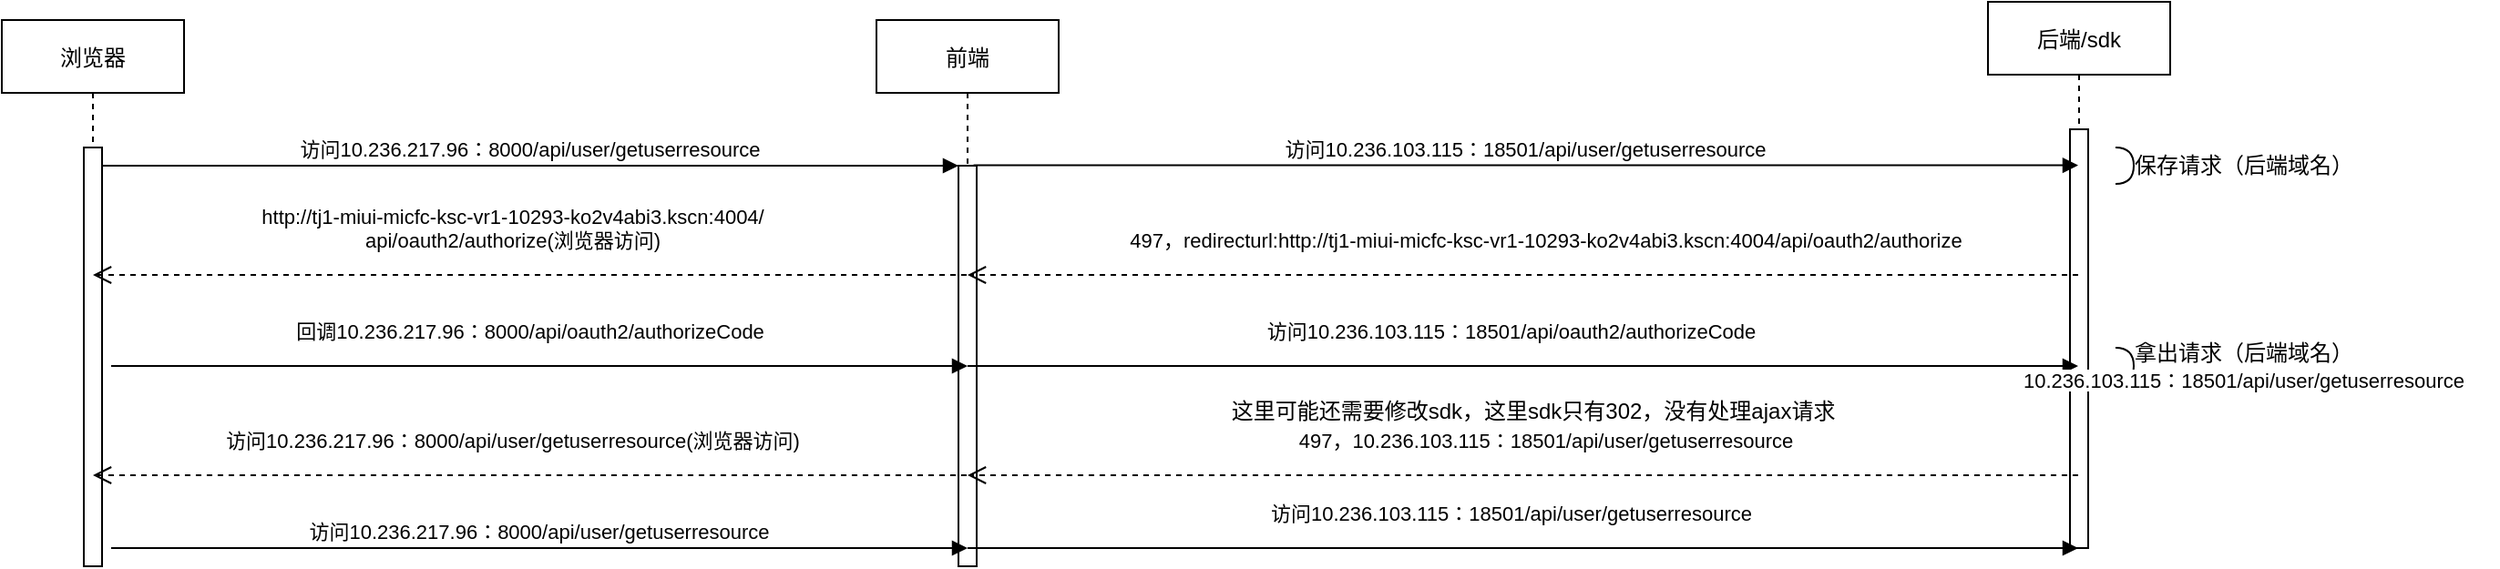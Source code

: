 <mxfile version="14.1.9" type="github">
  <diagram id="kgpKYQtTHZ0yAKxKKP6v" name="Page-1">
    <mxGraphModel dx="1401" dy="534" grid="1" gridSize="10" guides="1" tooltips="1" connect="1" arrows="1" fold="1" page="1" pageScale="1" pageWidth="850" pageHeight="1100" math="0" shadow="0">
      <root>
        <mxCell id="0" />
        <mxCell id="1" parent="0" />
        <mxCell id="3nuBFxr9cyL0pnOWT2aG-1" value="浏览器" style="shape=umlLifeline;perimeter=lifelinePerimeter;container=1;collapsible=0;recursiveResize=0;rounded=0;shadow=0;strokeWidth=1;" parent="1" vertex="1">
          <mxGeometry y="80" width="100" height="300" as="geometry" />
        </mxCell>
        <mxCell id="3nuBFxr9cyL0pnOWT2aG-2" value="" style="points=[];perimeter=orthogonalPerimeter;rounded=0;shadow=0;strokeWidth=1;" parent="3nuBFxr9cyL0pnOWT2aG-1" vertex="1">
          <mxGeometry x="45" y="70" width="10" height="230" as="geometry" />
        </mxCell>
        <mxCell id="3nuBFxr9cyL0pnOWT2aG-5" value="前端" style="shape=umlLifeline;perimeter=lifelinePerimeter;container=1;collapsible=0;recursiveResize=0;rounded=0;shadow=0;strokeWidth=1;" parent="1" vertex="1">
          <mxGeometry x="480" y="80" width="100" height="300" as="geometry" />
        </mxCell>
        <mxCell id="3nuBFxr9cyL0pnOWT2aG-6" value="" style="points=[];perimeter=orthogonalPerimeter;rounded=0;shadow=0;strokeWidth=1;" parent="3nuBFxr9cyL0pnOWT2aG-5" vertex="1">
          <mxGeometry x="45" y="80" width="10" height="220" as="geometry" />
        </mxCell>
        <mxCell id="3nuBFxr9cyL0pnOWT2aG-8" value="访问10.236.217.96：8000/api/user/getuserresource" style="verticalAlign=bottom;endArrow=block;entryX=0;entryY=0;shadow=0;strokeWidth=1;" parent="1" source="3nuBFxr9cyL0pnOWT2aG-2" target="3nuBFxr9cyL0pnOWT2aG-6" edge="1">
          <mxGeometry relative="1" as="geometry">
            <mxPoint x="275" y="160" as="sourcePoint" />
          </mxGeometry>
        </mxCell>
        <mxCell id="drzdLaxFMERdPP81Loxy-1" value="后端/sdk" style="shape=umlLifeline;perimeter=lifelinePerimeter;container=1;collapsible=0;recursiveResize=0;rounded=0;shadow=0;strokeWidth=1;" vertex="1" parent="1">
          <mxGeometry x="1090" y="70" width="100" height="300" as="geometry" />
        </mxCell>
        <mxCell id="drzdLaxFMERdPP81Loxy-2" value="" style="points=[];perimeter=orthogonalPerimeter;rounded=0;shadow=0;strokeWidth=1;" vertex="1" parent="drzdLaxFMERdPP81Loxy-1">
          <mxGeometry x="45" y="70" width="10" height="230" as="geometry" />
        </mxCell>
        <mxCell id="drzdLaxFMERdPP81Loxy-3" value="访问10.236.103.115：18501/api/user/getuserresource" style="verticalAlign=bottom;endArrow=block;shadow=0;strokeWidth=1;exitX=0.829;exitY=-0.001;exitDx=0;exitDy=0;exitPerimeter=0;" edge="1" parent="1" source="3nuBFxr9cyL0pnOWT2aG-6" target="drzdLaxFMERdPP81Loxy-1">
          <mxGeometry relative="1" as="geometry">
            <mxPoint x="570" y="159.76" as="sourcePoint" />
            <mxPoint x="900" y="159.76" as="targetPoint" />
          </mxGeometry>
        </mxCell>
        <mxCell id="drzdLaxFMERdPP81Loxy-4" value="" style="shape=requiredInterface;html=1;verticalLabelPosition=bottom;" vertex="1" parent="1">
          <mxGeometry x="1160" y="260" width="10" height="20" as="geometry" />
        </mxCell>
        <mxCell id="drzdLaxFMERdPP81Loxy-5" value="保存请求（后端域名）" style="text;html=1;align=center;verticalAlign=middle;resizable=0;points=[];autosize=1;" vertex="1" parent="1">
          <mxGeometry x="1160" y="150" width="140" height="20" as="geometry" />
        </mxCell>
        <mxCell id="drzdLaxFMERdPP81Loxy-6" value="497，redirecturl:http://tj1-miui-micfc-ksc-vr1-10293-ko2v4abi3.kscn:4004/api/oauth2/authorize" style="html=1;verticalAlign=bottom;endArrow=open;dashed=1;endSize=8;" edge="1" parent="1" source="drzdLaxFMERdPP81Loxy-1" target="3nuBFxr9cyL0pnOWT2aG-5">
          <mxGeometry x="-0.041" y="-10" relative="1" as="geometry">
            <mxPoint x="740" y="220" as="sourcePoint" />
            <mxPoint x="660" y="220" as="targetPoint" />
            <mxPoint as="offset" />
          </mxGeometry>
        </mxCell>
        <mxCell id="drzdLaxFMERdPP81Loxy-7" value="http://tj1-miui-micfc-ksc-vr1-10293-ko2v4abi3.kscn:4004/&lt;br&gt;api/oauth2/authorize(浏览器访问)" style="html=1;verticalAlign=bottom;endArrow=open;dashed=1;endSize=8;" edge="1" parent="1" source="3nuBFxr9cyL0pnOWT2aG-5" target="3nuBFxr9cyL0pnOWT2aG-1">
          <mxGeometry x="0.041" y="-10" relative="1" as="geometry">
            <mxPoint x="270" y="219.76" as="sourcePoint" />
            <mxPoint x="190" y="219.76" as="targetPoint" />
            <Array as="points">
              <mxPoint x="360" y="220" />
              <mxPoint x="200" y="220" />
            </Array>
            <mxPoint as="offset" />
          </mxGeometry>
        </mxCell>
        <mxCell id="drzdLaxFMERdPP81Loxy-8" value="回调10.236.217.96：8000/api/oauth2/authorizeCode" style="verticalAlign=bottom;endArrow=block;entryX=0;entryY=0;shadow=0;strokeWidth=1;" edge="1" parent="1">
          <mxGeometry x="-0.021" y="10" relative="1" as="geometry">
            <mxPoint x="60" y="270.0" as="sourcePoint" />
            <mxPoint x="530" y="270.0" as="targetPoint" />
            <mxPoint as="offset" />
          </mxGeometry>
        </mxCell>
        <mxCell id="drzdLaxFMERdPP81Loxy-9" value="访问10.236.103.115：18501/api/oauth2/authorizeCode" style="verticalAlign=bottom;endArrow=block;shadow=0;strokeWidth=1;" edge="1" parent="1" target="drzdLaxFMERdPP81Loxy-1">
          <mxGeometry x="-0.021" y="10" relative="1" as="geometry">
            <mxPoint x="530" y="270.0" as="sourcePoint" />
            <mxPoint x="1000" y="270.0" as="targetPoint" />
            <mxPoint as="offset" />
          </mxGeometry>
        </mxCell>
        <mxCell id="drzdLaxFMERdPP81Loxy-10" value="拿出请求（后端域名）&lt;br&gt;&lt;span style=&quot;font-size: 11px ; background-color: rgb(255 , 255 , 255)&quot;&gt;10.236.103.115：18501/api/user/getuserresource&lt;/span&gt;" style="text;html=1;align=center;verticalAlign=middle;resizable=0;points=[];autosize=1;" vertex="1" parent="1">
          <mxGeometry x="1090" y="255" width="280" height="30" as="geometry" />
        </mxCell>
        <mxCell id="drzdLaxFMERdPP81Loxy-11" value="" style="shape=requiredInterface;html=1;verticalLabelPosition=bottom;" vertex="1" parent="1">
          <mxGeometry x="1160" y="150" width="10" height="20" as="geometry" />
        </mxCell>
        <mxCell id="drzdLaxFMERdPP81Loxy-14" value="497，10.236.103.115：18501/api/user/getuserresource" style="html=1;verticalAlign=bottom;endArrow=open;dashed=1;endSize=8;" edge="1" parent="1">
          <mxGeometry x="-0.041" y="-10" relative="1" as="geometry">
            <mxPoint x="1139.48" y="330" as="sourcePoint" />
            <mxPoint x="530.004" y="330" as="targetPoint" />
            <mxPoint as="offset" />
          </mxGeometry>
        </mxCell>
        <mxCell id="drzdLaxFMERdPP81Loxy-15" value="访问10.236.103.115：18501/api/user/getuserresource" style="verticalAlign=bottom;endArrow=block;shadow=0;strokeWidth=1;" edge="1" parent="1" target="drzdLaxFMERdPP81Loxy-1">
          <mxGeometry x="-0.021" y="10" relative="1" as="geometry">
            <mxPoint x="530" y="370.0" as="sourcePoint" />
            <mxPoint x="1000" y="370.0" as="targetPoint" />
            <mxPoint as="offset" />
          </mxGeometry>
        </mxCell>
        <mxCell id="drzdLaxFMERdPP81Loxy-16" value="访问10.236.217.96：8000/api/user/getuserresource(浏览器访问)" style="html=1;verticalAlign=bottom;endArrow=open;dashed=1;endSize=8;" edge="1" parent="1">
          <mxGeometry x="0.041" y="-10" relative="1" as="geometry">
            <mxPoint x="529.48" y="330" as="sourcePoint" />
            <mxPoint x="50.004" y="330" as="targetPoint" />
            <Array as="points">
              <mxPoint x="359.98" y="330" />
              <mxPoint x="199.98" y="330" />
            </Array>
            <mxPoint as="offset" />
          </mxGeometry>
        </mxCell>
        <mxCell id="drzdLaxFMERdPP81Loxy-17" value="访问10.236.217.96：8000/api/user/getuserresource" style="verticalAlign=bottom;endArrow=block;entryX=0;entryY=0;shadow=0;strokeWidth=1;" edge="1" parent="1">
          <mxGeometry relative="1" as="geometry">
            <mxPoint x="60" y="370.0" as="sourcePoint" />
            <mxPoint x="530" y="370.0" as="targetPoint" />
          </mxGeometry>
        </mxCell>
        <mxCell id="drzdLaxFMERdPP81Loxy-18" value="这里可能还需要修改sdk，这里sdk只有302，没有处理ajax请求" style="text;html=1;align=center;verticalAlign=middle;resizable=0;points=[];autosize=1;" vertex="1" parent="1">
          <mxGeometry x="665" y="285" width="350" height="20" as="geometry" />
        </mxCell>
      </root>
    </mxGraphModel>
  </diagram>
</mxfile>
